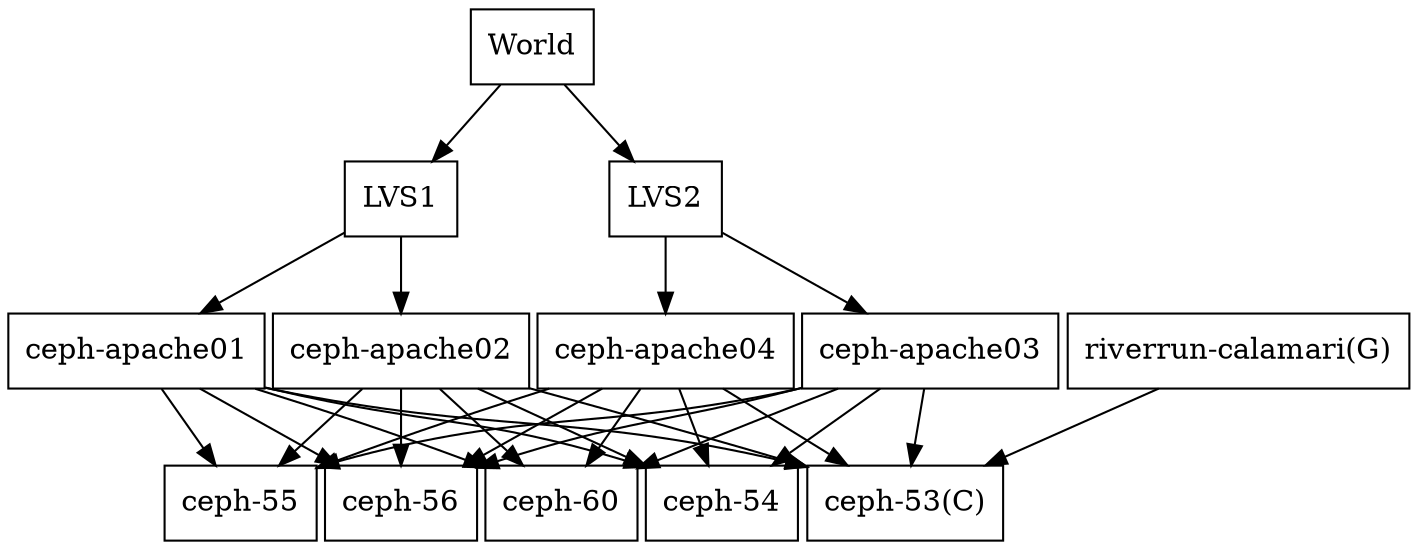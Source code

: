 digraph G {

	graph [bb="0 0 311 260",
		nodesep=0.05,
		rankdir=TB
	];
	node [label="\N",
		shape=record
	];
	edge [side=left];
	"ceph-apache01";
	"ceph-apache02";
	"ceph-apache03";
	"ceph-apache04";
	"ceph-53(C)";
	"ceph-54";
	"ceph-55";
	"ceph-56";
	"ceph-60";
	"riverrun-calamari(G)";
	"LVS1";
	"LVS2";
	"World";

	"LVS1" -> "ceph-apache01";
	"LVS1" -> "ceph-apache02";
	"LVS2" -> "ceph-apache03";
	"LVS2" -> "ceph-apache04";
        "World" -> "LVS1";
	"World" -> "LVS2";

	"ceph-apache01" -> "ceph-53(C)";
	"ceph-apache01" -> "ceph-54";
	"ceph-apache01" -> "ceph-55";
	"ceph-apache01" -> "ceph-56";
	"ceph-apache01" -> "ceph-60";

	"ceph-apache02" -> "ceph-53(C)";
	"ceph-apache02" -> "ceph-54";
	"ceph-apache02" -> "ceph-55";
	"ceph-apache02" -> "ceph-56";
	"ceph-apache02" -> "ceph-60";

	"ceph-apache03" -> "ceph-53(C)";
	"ceph-apache03" -> "ceph-54";
	"ceph-apache03" -> "ceph-55";
	"ceph-apache03" -> "ceph-56";
	"ceph-apache03" -> "ceph-60";

	"ceph-apache04" -> "ceph-53(C)";
	"ceph-apache04" -> "ceph-54";
	"ceph-apache04" -> "ceph-55";
	"ceph-apache04" -> "ceph-56";
	"ceph-apache04" -> "ceph-60";

	"riverrun-calamari(G)" -> "ceph-53(C)";
	
}
